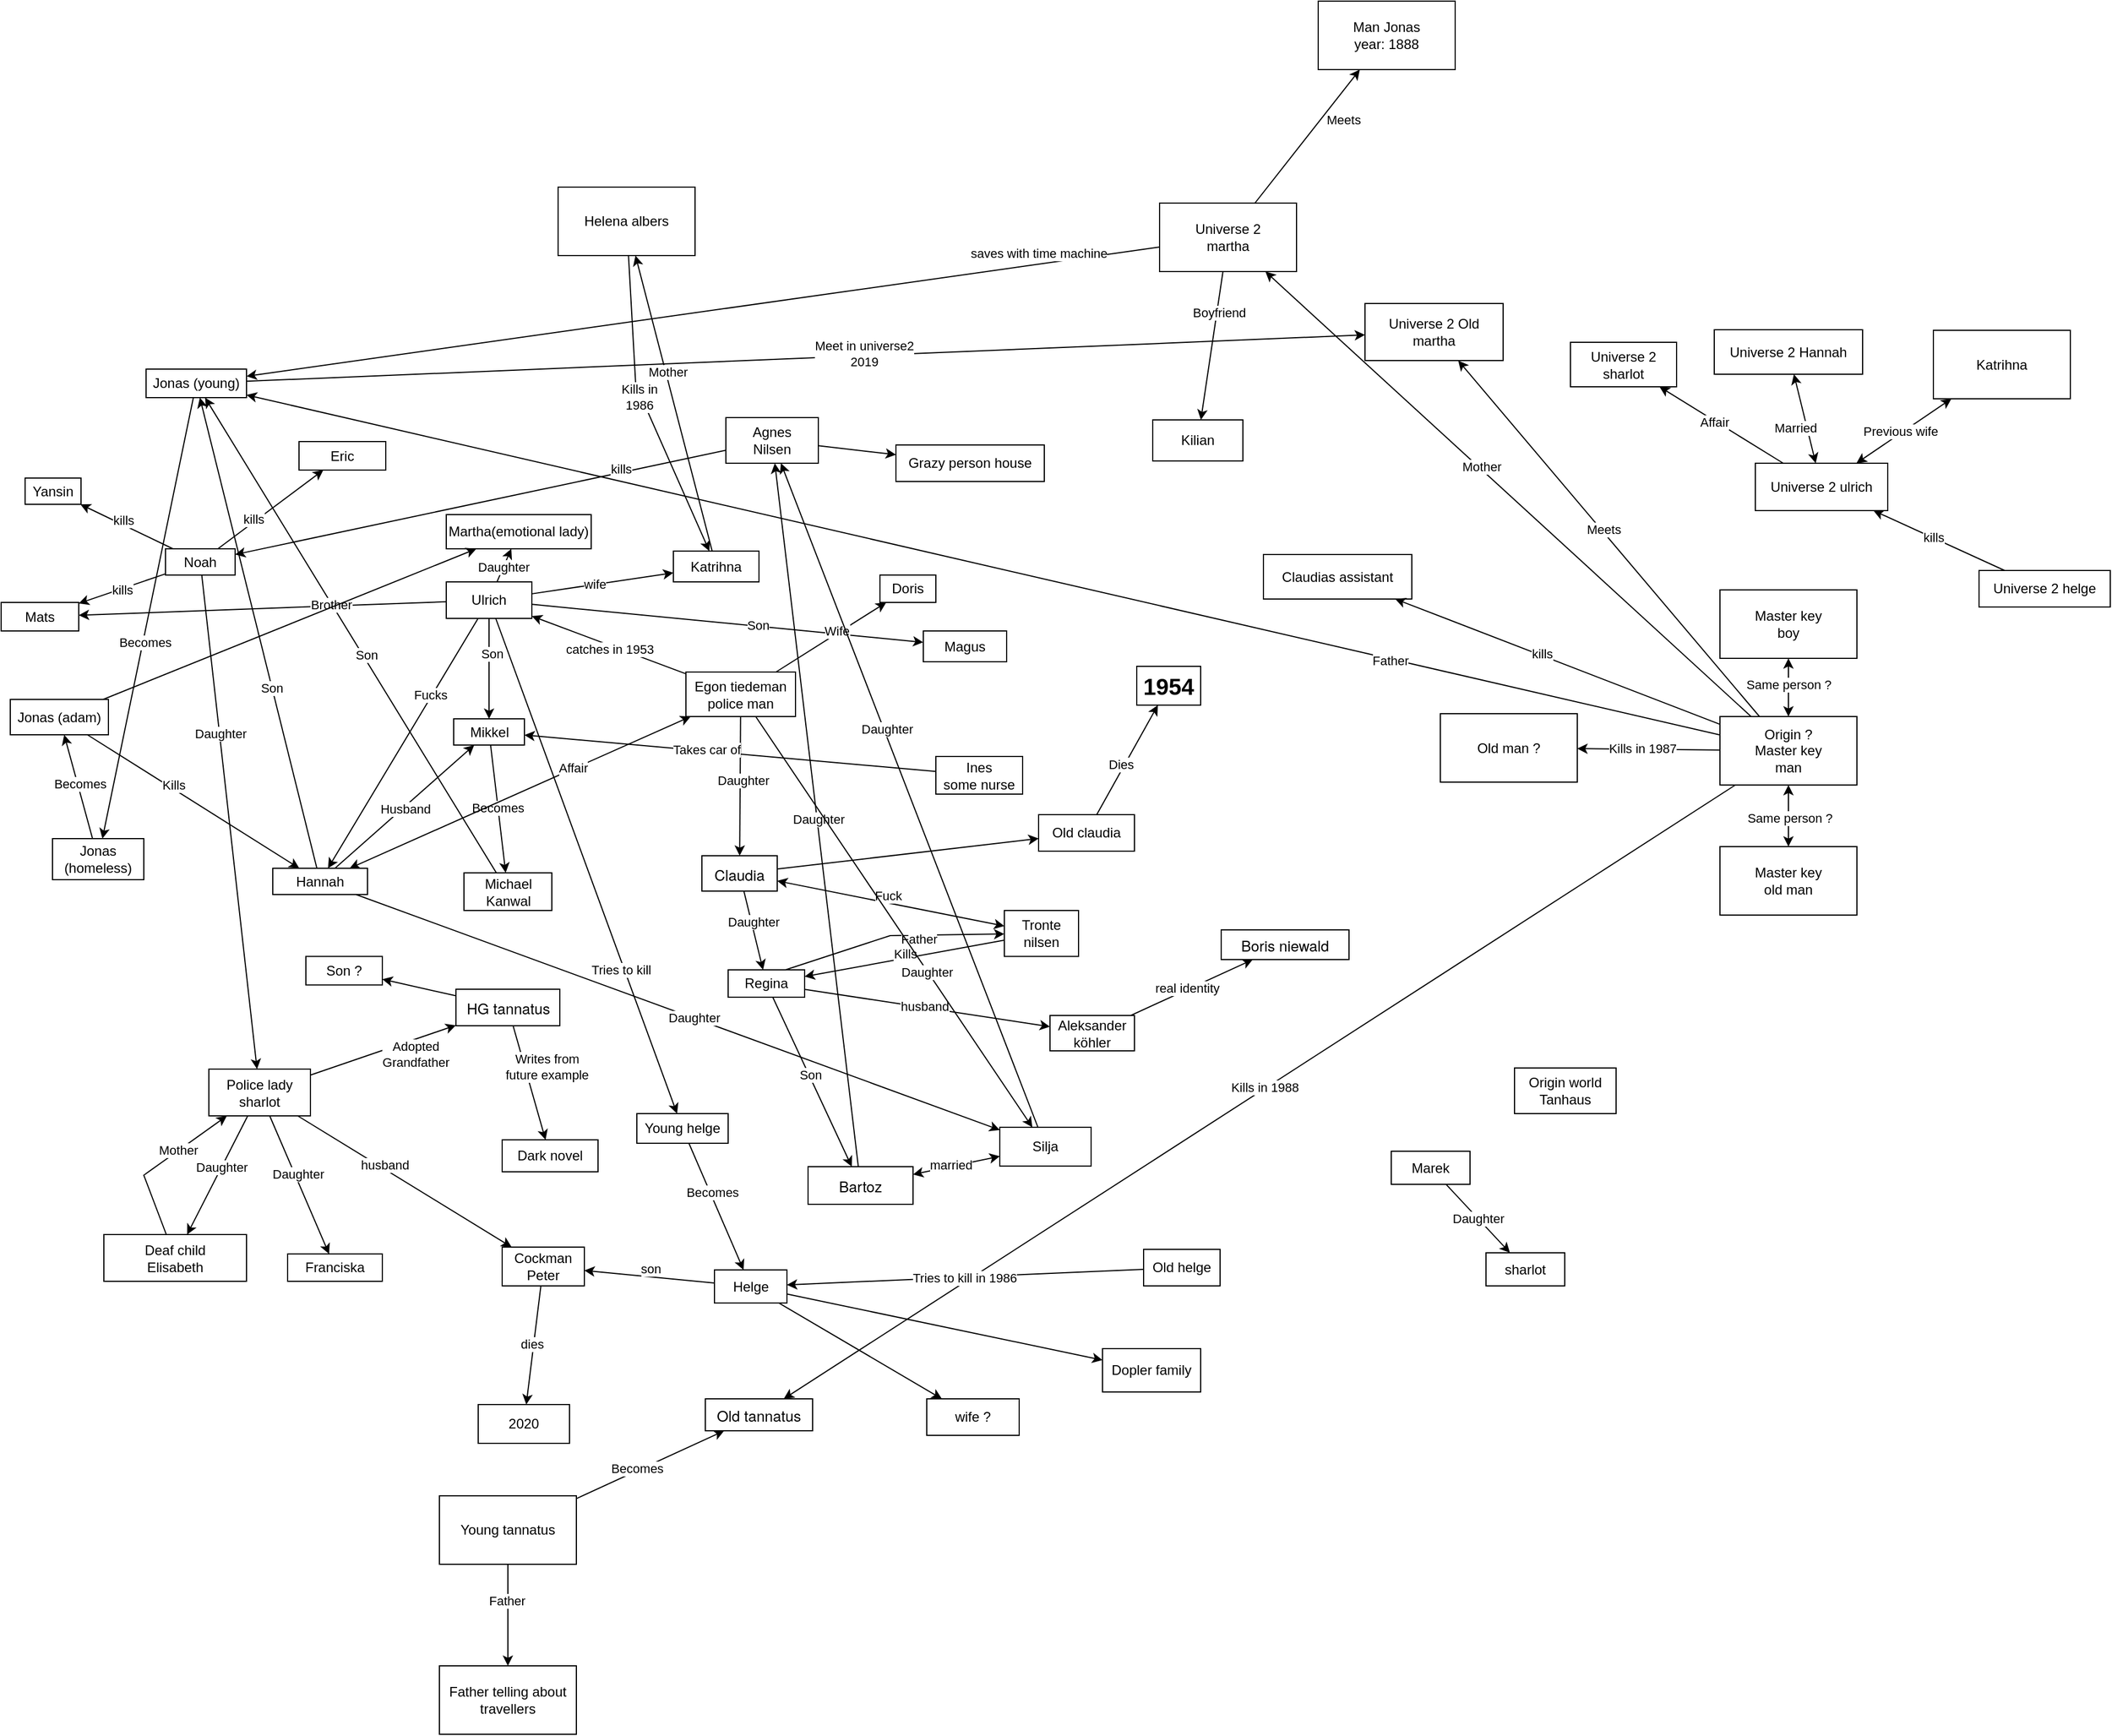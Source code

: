 <mxfile version="24.1.0" type="device">
  <diagram name="Page-1" id="rKfRV2OKrSzcVCUFkH_n">
    <mxGraphModel dx="752" dy="1616" grid="0" gridSize="10" guides="1" tooltips="1" connect="1" arrows="1" fold="1" page="1" pageScale="1" pageWidth="850" pageHeight="1100" math="0" shadow="0">
      <root>
        <mxCell id="0" />
        <mxCell id="1" parent="0" />
        <mxCell id="eKCD0eh1Yr5J9AccJsgl-1" value="Jonas (young)" style="rounded=0;whiteSpace=wrap;html=1;" vertex="1" parent="1">
          <mxGeometry x="285" y="102.5" width="88" height="25" as="geometry" />
        </mxCell>
        <mxCell id="eKCD0eh1Yr5J9AccJsgl-2" value="Jonas (homeless)" style="rounded=0;whiteSpace=wrap;html=1;" vertex="1" parent="1">
          <mxGeometry x="203" y="514" width="80" height="36" as="geometry" />
        </mxCell>
        <mxCell id="eKCD0eh1Yr5J9AccJsgl-5" value="Jonas (adam)" style="rounded=0;whiteSpace=wrap;html=1;" vertex="1" parent="1">
          <mxGeometry x="166" y="392" width="86" height="31" as="geometry" />
        </mxCell>
        <mxCell id="eKCD0eh1Yr5J9AccJsgl-6" value="Aleksander&lt;br&gt;köhler" style="rounded=0;whiteSpace=wrap;html=1;" vertex="1" parent="1">
          <mxGeometry x="1077" y="669" width="74" height="31" as="geometry" />
        </mxCell>
        <mxCell id="eKCD0eh1Yr5J9AccJsgl-7" value="Ulrich" style="rounded=0;whiteSpace=wrap;html=1;" vertex="1" parent="1">
          <mxGeometry x="548" y="289" width="75" height="32" as="geometry" />
        </mxCell>
        <mxCell id="eKCD0eh1Yr5J9AccJsgl-8" value="" style="endArrow=classic;html=1;rounded=0;" edge="1" parent="1" source="eKCD0eh1Yr5J9AccJsgl-7" target="eKCD0eh1Yr5J9AccJsgl-9">
          <mxGeometry width="50" height="50" relative="1" as="geometry">
            <mxPoint x="418" y="473" as="sourcePoint" />
            <mxPoint x="357" y="453" as="targetPoint" />
          </mxGeometry>
        </mxCell>
        <mxCell id="eKCD0eh1Yr5J9AccJsgl-12" value="Son" style="edgeLabel;html=1;align=center;verticalAlign=middle;resizable=0;points=[];" vertex="1" connectable="0" parent="eKCD0eh1Yr5J9AccJsgl-8">
          <mxGeometry x="-0.306" y="2" relative="1" as="geometry">
            <mxPoint as="offset" />
          </mxGeometry>
        </mxCell>
        <mxCell id="eKCD0eh1Yr5J9AccJsgl-9" value="Mikkel" style="rounded=0;whiteSpace=wrap;html=1;" vertex="1" parent="1">
          <mxGeometry x="554.5" y="409" width="62" height="23" as="geometry" />
        </mxCell>
        <mxCell id="eKCD0eh1Yr5J9AccJsgl-10" value="Michael&lt;br&gt;Kanwal" style="rounded=0;whiteSpace=wrap;html=1;" vertex="1" parent="1">
          <mxGeometry x="563.5" y="544" width="77" height="33" as="geometry" />
        </mxCell>
        <mxCell id="eKCD0eh1Yr5J9AccJsgl-13" value="" style="endArrow=classic;html=1;rounded=0;" edge="1" parent="1" source="eKCD0eh1Yr5J9AccJsgl-9" target="eKCD0eh1Yr5J9AccJsgl-10">
          <mxGeometry width="50" height="50" relative="1" as="geometry">
            <mxPoint x="307" y="503" as="sourcePoint" />
            <mxPoint x="357" y="453" as="targetPoint" />
          </mxGeometry>
        </mxCell>
        <mxCell id="eKCD0eh1Yr5J9AccJsgl-32" value="Becomes" style="edgeLabel;html=1;align=center;verticalAlign=middle;resizable=0;points=[];" vertex="1" connectable="0" parent="eKCD0eh1Yr5J9AccJsgl-13">
          <mxGeometry x="-0.019" y="-1" relative="1" as="geometry">
            <mxPoint as="offset" />
          </mxGeometry>
        </mxCell>
        <mxCell id="eKCD0eh1Yr5J9AccJsgl-14" value="Noah" style="rounded=0;whiteSpace=wrap;html=1;" vertex="1" parent="1">
          <mxGeometry x="302" y="260" width="61" height="23" as="geometry" />
        </mxCell>
        <mxCell id="eKCD0eh1Yr5J9AccJsgl-15" value="Mats" style="rounded=0;whiteSpace=wrap;html=1;" vertex="1" parent="1">
          <mxGeometry x="158" y="307" width="68" height="25" as="geometry" />
        </mxCell>
        <mxCell id="eKCD0eh1Yr5J9AccJsgl-16" value="Yansin" style="rounded=0;whiteSpace=wrap;html=1;" vertex="1" parent="1">
          <mxGeometry x="179" y="198" width="49" height="23" as="geometry" />
        </mxCell>
        <mxCell id="eKCD0eh1Yr5J9AccJsgl-17" value="Eric" style="rounded=0;whiteSpace=wrap;html=1;" vertex="1" parent="1">
          <mxGeometry x="419" y="166" width="76" height="25" as="geometry" />
        </mxCell>
        <mxCell id="eKCD0eh1Yr5J9AccJsgl-18" value="" style="endArrow=classic;html=1;rounded=0;" edge="1" parent="1" source="eKCD0eh1Yr5J9AccJsgl-14" target="eKCD0eh1Yr5J9AccJsgl-17">
          <mxGeometry width="50" height="50" relative="1" as="geometry">
            <mxPoint x="332" y="369" as="sourcePoint" />
            <mxPoint x="382" y="319" as="targetPoint" />
          </mxGeometry>
        </mxCell>
        <mxCell id="eKCD0eh1Yr5J9AccJsgl-21" value="kills" style="edgeLabel;html=1;align=center;verticalAlign=middle;resizable=0;points=[];" vertex="1" connectable="0" parent="eKCD0eh1Yr5J9AccJsgl-18">
          <mxGeometry x="-0.296" y="2" relative="1" as="geometry">
            <mxPoint as="offset" />
          </mxGeometry>
        </mxCell>
        <mxCell id="eKCD0eh1Yr5J9AccJsgl-19" value="" style="endArrow=classic;html=1;rounded=0;" edge="1" parent="1" source="eKCD0eh1Yr5J9AccJsgl-14" target="eKCD0eh1Yr5J9AccJsgl-16">
          <mxGeometry width="50" height="50" relative="1" as="geometry">
            <mxPoint x="401" y="234" as="sourcePoint" />
            <mxPoint x="550" y="222" as="targetPoint" />
          </mxGeometry>
        </mxCell>
        <mxCell id="eKCD0eh1Yr5J9AccJsgl-22" value="kills" style="edgeLabel;html=1;align=center;verticalAlign=middle;resizable=0;points=[];" vertex="1" connectable="0" parent="eKCD0eh1Yr5J9AccJsgl-19">
          <mxGeometry x="0.211" y="1" relative="1" as="geometry">
            <mxPoint x="6" y="-3" as="offset" />
          </mxGeometry>
        </mxCell>
        <mxCell id="eKCD0eh1Yr5J9AccJsgl-20" value="" style="endArrow=classic;html=1;rounded=0;" edge="1" parent="1" source="eKCD0eh1Yr5J9AccJsgl-14" target="eKCD0eh1Yr5J9AccJsgl-15">
          <mxGeometry width="50" height="50" relative="1" as="geometry">
            <mxPoint x="332" y="369" as="sourcePoint" />
            <mxPoint x="382" y="319" as="targetPoint" />
          </mxGeometry>
        </mxCell>
        <mxCell id="eKCD0eh1Yr5J9AccJsgl-23" value="kills" style="edgeLabel;html=1;align=center;verticalAlign=middle;resizable=0;points=[];" vertex="1" connectable="0" parent="eKCD0eh1Yr5J9AccJsgl-20">
          <mxGeometry x="0.018" y="1" relative="1" as="geometry">
            <mxPoint as="offset" />
          </mxGeometry>
        </mxCell>
        <mxCell id="eKCD0eh1Yr5J9AccJsgl-24" value="Police lady&lt;br&gt;sharlot" style="rounded=0;whiteSpace=wrap;html=1;" vertex="1" parent="1">
          <mxGeometry x="340" y="716" width="89" height="41" as="geometry" />
        </mxCell>
        <mxCell id="eKCD0eh1Yr5J9AccJsgl-25" value="&lt;p style=&quot;margin: 0px; font-variant-numeric: normal; font-variant-east-asian: normal; font-variant-alternates: normal; font-kerning: auto; font-optical-sizing: auto; font-feature-settings: normal; font-variation-settings: normal; font-variant-position: normal; font-stretch: normal; font-size: 13px; line-height: normal; font-family: &amp;quot;Helvetica Neue&amp;quot;; text-align: start;&quot; class=&quot;p1&quot;&gt;HG t&lt;span style=&quot;background-color: initial;&quot;&gt;annatus&lt;/span&gt;&lt;/p&gt;" style="rounded=0;whiteSpace=wrap;html=1;" vertex="1" parent="1">
          <mxGeometry x="556.5" y="646" width="91" height="32" as="geometry" />
        </mxCell>
        <mxCell id="eKCD0eh1Yr5J9AccJsgl-26" value="" style="endArrow=none;html=1;rounded=0;startArrow=classic;startFill=1;endFill=0;" edge="1" parent="1" source="eKCD0eh1Yr5J9AccJsgl-25" target="eKCD0eh1Yr5J9AccJsgl-24">
          <mxGeometry width="50" height="50" relative="1" as="geometry">
            <mxPoint x="400" y="744" as="sourcePoint" />
            <mxPoint x="450" y="694" as="targetPoint" />
          </mxGeometry>
        </mxCell>
        <mxCell id="eKCD0eh1Yr5J9AccJsgl-27" value="Adopted &lt;br&gt;Grandfather" style="edgeLabel;html=1;align=center;verticalAlign=middle;resizable=0;points=[];" vertex="1" connectable="0" parent="eKCD0eh1Yr5J9AccJsgl-26">
          <mxGeometry x="-0.439" y="-3" relative="1" as="geometry">
            <mxPoint x="1" y="16" as="offset" />
          </mxGeometry>
        </mxCell>
        <mxCell id="eKCD0eh1Yr5J9AccJsgl-28" value="Dark novel" style="rounded=0;whiteSpace=wrap;html=1;" vertex="1" parent="1">
          <mxGeometry x="597" y="778" width="84" height="28" as="geometry" />
        </mxCell>
        <mxCell id="eKCD0eh1Yr5J9AccJsgl-29" value="" style="endArrow=classic;html=1;rounded=0;" edge="1" parent="1" source="eKCD0eh1Yr5J9AccJsgl-25" target="eKCD0eh1Yr5J9AccJsgl-28">
          <mxGeometry width="50" height="50" relative="1" as="geometry">
            <mxPoint x="400" y="744" as="sourcePoint" />
            <mxPoint x="450" y="694" as="targetPoint" />
          </mxGeometry>
        </mxCell>
        <mxCell id="eKCD0eh1Yr5J9AccJsgl-30" value="Writes from &lt;br&gt;future example" style="edgeLabel;html=1;align=center;verticalAlign=middle;resizable=0;points=[];" vertex="1" connectable="0" parent="eKCD0eh1Yr5J9AccJsgl-29">
          <mxGeometry x="-0.283" y="1" relative="1" as="geometry">
            <mxPoint x="18" as="offset" />
          </mxGeometry>
        </mxCell>
        <mxCell id="eKCD0eh1Yr5J9AccJsgl-33" value="" style="endArrow=classic;html=1;rounded=0;" edge="1" parent="1" source="eKCD0eh1Yr5J9AccJsgl-10" target="eKCD0eh1Yr5J9AccJsgl-1">
          <mxGeometry width="50" height="50" relative="1" as="geometry">
            <mxPoint x="430" y="520" as="sourcePoint" />
            <mxPoint x="480" y="470" as="targetPoint" />
          </mxGeometry>
        </mxCell>
        <mxCell id="eKCD0eh1Yr5J9AccJsgl-34" value="Son" style="edgeLabel;html=1;align=center;verticalAlign=middle;resizable=0;points=[];" vertex="1" connectable="0" parent="eKCD0eh1Yr5J9AccJsgl-33">
          <mxGeometry x="-0.09" y="-2" relative="1" as="geometry">
            <mxPoint as="offset" />
          </mxGeometry>
        </mxCell>
        <mxCell id="eKCD0eh1Yr5J9AccJsgl-35" value="" style="endArrow=classic;html=1;rounded=0;" edge="1" parent="1" source="eKCD0eh1Yr5J9AccJsgl-1" target="eKCD0eh1Yr5J9AccJsgl-2">
          <mxGeometry width="50" height="50" relative="1" as="geometry">
            <mxPoint x="430" y="520" as="sourcePoint" />
            <mxPoint x="480" y="470" as="targetPoint" />
          </mxGeometry>
        </mxCell>
        <mxCell id="eKCD0eh1Yr5J9AccJsgl-38" value="Becomes" style="edgeLabel;html=1;align=center;verticalAlign=middle;resizable=0;points=[];" vertex="1" connectable="0" parent="eKCD0eh1Yr5J9AccJsgl-35">
          <mxGeometry x="-0.119" y="1" relative="1" as="geometry">
            <mxPoint x="-9" y="44" as="offset" />
          </mxGeometry>
        </mxCell>
        <mxCell id="eKCD0eh1Yr5J9AccJsgl-36" value="" style="endArrow=classic;html=1;rounded=0;" edge="1" parent="1" source="eKCD0eh1Yr5J9AccJsgl-2" target="eKCD0eh1Yr5J9AccJsgl-5">
          <mxGeometry width="50" height="50" relative="1" as="geometry">
            <mxPoint x="430" y="520" as="sourcePoint" />
            <mxPoint x="480" y="470" as="targetPoint" />
          </mxGeometry>
        </mxCell>
        <mxCell id="eKCD0eh1Yr5J9AccJsgl-39" value="Becomes" style="edgeLabel;html=1;align=center;verticalAlign=middle;resizable=0;points=[];" vertex="1" connectable="0" parent="eKCD0eh1Yr5J9AccJsgl-36">
          <mxGeometry x="0.046" y="-2" relative="1" as="geometry">
            <mxPoint as="offset" />
          </mxGeometry>
        </mxCell>
        <mxCell id="eKCD0eh1Yr5J9AccJsgl-40" value="" style="endArrow=classic;html=1;rounded=0;" edge="1" parent="1" source="eKCD0eh1Yr5J9AccJsgl-7" target="eKCD0eh1Yr5J9AccJsgl-15">
          <mxGeometry width="50" height="50" relative="1" as="geometry">
            <mxPoint x="416" y="447" as="sourcePoint" />
            <mxPoint x="466" y="397" as="targetPoint" />
          </mxGeometry>
        </mxCell>
        <mxCell id="eKCD0eh1Yr5J9AccJsgl-41" value="Brother" style="edgeLabel;html=1;align=center;verticalAlign=middle;resizable=0;points=[];" vertex="1" connectable="0" parent="eKCD0eh1Yr5J9AccJsgl-40">
          <mxGeometry x="-0.208" y="-2" relative="1" as="geometry">
            <mxPoint x="26" as="offset" />
          </mxGeometry>
        </mxCell>
        <mxCell id="eKCD0eh1Yr5J9AccJsgl-42" value="Katrihna" style="rounded=0;whiteSpace=wrap;html=1;" vertex="1" parent="1">
          <mxGeometry x="747" y="262" width="75" height="27" as="geometry" />
        </mxCell>
        <mxCell id="eKCD0eh1Yr5J9AccJsgl-43" value="" style="endArrow=classic;html=1;rounded=0;" edge="1" parent="1" source="eKCD0eh1Yr5J9AccJsgl-7" target="eKCD0eh1Yr5J9AccJsgl-42">
          <mxGeometry width="50" height="50" relative="1" as="geometry">
            <mxPoint x="416" y="447" as="sourcePoint" />
            <mxPoint x="466" y="397" as="targetPoint" />
          </mxGeometry>
        </mxCell>
        <mxCell id="eKCD0eh1Yr5J9AccJsgl-44" value="wife" style="edgeLabel;html=1;align=center;verticalAlign=middle;resizable=0;points=[];" vertex="1" connectable="0" parent="eKCD0eh1Yr5J9AccJsgl-43">
          <mxGeometry x="-0.253" y="-1" relative="1" as="geometry">
            <mxPoint x="8" y="-3" as="offset" />
          </mxGeometry>
        </mxCell>
        <mxCell id="eKCD0eh1Yr5J9AccJsgl-45" value="Egon tiedeman&lt;br&gt;police man" style="rounded=0;whiteSpace=wrap;html=1;" vertex="1" parent="1">
          <mxGeometry x="758" y="368" width="96" height="39" as="geometry" />
        </mxCell>
        <mxCell id="eKCD0eh1Yr5J9AccJsgl-46" value="" style="endArrow=classic;html=1;rounded=0;" edge="1" parent="1" source="eKCD0eh1Yr5J9AccJsgl-45" target="eKCD0eh1Yr5J9AccJsgl-7">
          <mxGeometry width="50" height="50" relative="1" as="geometry">
            <mxPoint x="769" y="417" as="sourcePoint" />
            <mxPoint x="819" y="367" as="targetPoint" />
          </mxGeometry>
        </mxCell>
        <mxCell id="eKCD0eh1Yr5J9AccJsgl-47" value="catches in 1953" style="edgeLabel;html=1;align=center;verticalAlign=middle;resizable=0;points=[];" vertex="1" connectable="0" parent="eKCD0eh1Yr5J9AccJsgl-46">
          <mxGeometry x="-0.013" y="3" relative="1" as="geometry">
            <mxPoint as="offset" />
          </mxGeometry>
        </mxCell>
        <mxCell id="eKCD0eh1Yr5J9AccJsgl-48" value="&lt;p style=&quot;margin: 0px; font-variant-numeric: normal; font-variant-east-asian: normal; font-variant-alternates: normal; font-kerning: auto; font-optical-sizing: auto; font-feature-settings: normal; font-variation-settings: normal; font-variant-position: normal; font-stretch: normal; font-size: 13px; line-height: normal; font-family: &amp;quot;Helvetica Neue&amp;quot;; text-align: start;&quot; class=&quot;p1&quot;&gt;Claudia&lt;/p&gt;" style="rounded=0;whiteSpace=wrap;html=1;" vertex="1" parent="1">
          <mxGeometry x="772" y="529" width="66" height="31" as="geometry" />
        </mxCell>
        <mxCell id="eKCD0eh1Yr5J9AccJsgl-52" value="" style="endArrow=classic;html=1;rounded=0;" edge="1" parent="1" source="eKCD0eh1Yr5J9AccJsgl-45" target="eKCD0eh1Yr5J9AccJsgl-48">
          <mxGeometry width="50" height="50" relative="1" as="geometry">
            <mxPoint x="681" y="550" as="sourcePoint" />
            <mxPoint x="731" y="500" as="targetPoint" />
          </mxGeometry>
        </mxCell>
        <mxCell id="eKCD0eh1Yr5J9AccJsgl-53" value="Daughter" style="edgeLabel;html=1;align=center;verticalAlign=middle;resizable=0;points=[];" vertex="1" connectable="0" parent="eKCD0eh1Yr5J9AccJsgl-52">
          <mxGeometry x="-0.08" y="2" relative="1" as="geometry">
            <mxPoint as="offset" />
          </mxGeometry>
        </mxCell>
        <mxCell id="eKCD0eh1Yr5J9AccJsgl-54" value="Regina" style="rounded=0;whiteSpace=wrap;html=1;" vertex="1" parent="1">
          <mxGeometry x="795" y="629" width="67" height="24" as="geometry" />
        </mxCell>
        <mxCell id="eKCD0eh1Yr5J9AccJsgl-55" value="" style="endArrow=classic;html=1;rounded=0;" edge="1" parent="1" source="eKCD0eh1Yr5J9AccJsgl-48" target="eKCD0eh1Yr5J9AccJsgl-54">
          <mxGeometry width="50" height="50" relative="1" as="geometry">
            <mxPoint x="846" y="573" as="sourcePoint" />
            <mxPoint x="896" y="523" as="targetPoint" />
          </mxGeometry>
        </mxCell>
        <mxCell id="eKCD0eh1Yr5J9AccJsgl-56" value="Daughter" style="edgeLabel;html=1;align=center;verticalAlign=middle;resizable=0;points=[];" vertex="1" connectable="0" parent="eKCD0eh1Yr5J9AccJsgl-55">
          <mxGeometry x="-0.225" y="1" relative="1" as="geometry">
            <mxPoint as="offset" />
          </mxGeometry>
        </mxCell>
        <mxCell id="eKCD0eh1Yr5J9AccJsgl-57" value="&lt;p style=&quot;margin: 0px; font-variant-numeric: normal; font-variant-east-asian: normal; font-variant-alternates: normal; font-kerning: auto; font-optical-sizing: auto; font-feature-settings: normal; font-variation-settings: normal; font-variant-position: normal; font-stretch: normal; font-size: 13px; line-height: normal; font-family: &amp;quot;Helvetica Neue&amp;quot;; text-align: start;&quot; class=&quot;p1&quot;&gt;Bartoz&lt;/p&gt;" style="rounded=0;whiteSpace=wrap;html=1;" vertex="1" parent="1">
          <mxGeometry x="865" y="801.5" width="92" height="33" as="geometry" />
        </mxCell>
        <mxCell id="eKCD0eh1Yr5J9AccJsgl-58" value="" style="endArrow=classic;html=1;rounded=0;" edge="1" parent="1" source="eKCD0eh1Yr5J9AccJsgl-54" target="eKCD0eh1Yr5J9AccJsgl-57">
          <mxGeometry width="50" height="50" relative="1" as="geometry">
            <mxPoint x="836" y="816" as="sourcePoint" />
            <mxPoint x="886" y="766" as="targetPoint" />
          </mxGeometry>
        </mxCell>
        <mxCell id="eKCD0eh1Yr5J9AccJsgl-59" value="Son" style="edgeLabel;html=1;align=center;verticalAlign=middle;resizable=0;points=[];" vertex="1" connectable="0" parent="eKCD0eh1Yr5J9AccJsgl-58">
          <mxGeometry x="-0.083" y="1" relative="1" as="geometry">
            <mxPoint as="offset" />
          </mxGeometry>
        </mxCell>
        <mxCell id="eKCD0eh1Yr5J9AccJsgl-60" value="" style="endArrow=classic;html=1;rounded=0;" edge="1" parent="1" source="eKCD0eh1Yr5J9AccJsgl-14" target="eKCD0eh1Yr5J9AccJsgl-24">
          <mxGeometry width="50" height="50" relative="1" as="geometry">
            <mxPoint x="435" y="567" as="sourcePoint" />
            <mxPoint x="485" y="517" as="targetPoint" />
          </mxGeometry>
        </mxCell>
        <mxCell id="eKCD0eh1Yr5J9AccJsgl-61" value="Daughter" style="edgeLabel;html=1;align=center;verticalAlign=middle;resizable=0;points=[];" vertex="1" connectable="0" parent="eKCD0eh1Yr5J9AccJsgl-60">
          <mxGeometry x="-0.359" relative="1" as="geometry">
            <mxPoint as="offset" />
          </mxGeometry>
        </mxCell>
        <mxCell id="eKCD0eh1Yr5J9AccJsgl-62" value="Deaf child&lt;br&gt;Elisabeth" style="rounded=0;whiteSpace=wrap;html=1;" vertex="1" parent="1">
          <mxGeometry x="248" y="861" width="125" height="41" as="geometry" />
        </mxCell>
        <mxCell id="eKCD0eh1Yr5J9AccJsgl-63" value="" style="endArrow=classic;html=1;rounded=0;" edge="1" parent="1" source="eKCD0eh1Yr5J9AccJsgl-24" target="eKCD0eh1Yr5J9AccJsgl-62">
          <mxGeometry width="50" height="50" relative="1" as="geometry">
            <mxPoint x="508" y="756" as="sourcePoint" />
            <mxPoint x="558" y="706" as="targetPoint" />
          </mxGeometry>
        </mxCell>
        <mxCell id="eKCD0eh1Yr5J9AccJsgl-78" value="Daughter" style="edgeLabel;html=1;align=center;verticalAlign=middle;resizable=0;points=[];" vertex="1" connectable="0" parent="eKCD0eh1Yr5J9AccJsgl-63">
          <mxGeometry x="-0.139" relative="1" as="geometry">
            <mxPoint as="offset" />
          </mxGeometry>
        </mxCell>
        <mxCell id="eKCD0eh1Yr5J9AccJsgl-64" value="Ines&lt;br&gt;some nurse" style="rounded=0;whiteSpace=wrap;html=1;" vertex="1" parent="1">
          <mxGeometry x="977" y="442" width="76" height="33" as="geometry" />
        </mxCell>
        <mxCell id="eKCD0eh1Yr5J9AccJsgl-65" value="" style="endArrow=classic;html=1;rounded=0;" edge="1" parent="1" source="eKCD0eh1Yr5J9AccJsgl-64" target="eKCD0eh1Yr5J9AccJsgl-9">
          <mxGeometry width="50" height="50" relative="1" as="geometry">
            <mxPoint x="634" y="591" as="sourcePoint" />
            <mxPoint x="684" y="541" as="targetPoint" />
          </mxGeometry>
        </mxCell>
        <mxCell id="eKCD0eh1Yr5J9AccJsgl-66" value="Takes car of" style="edgeLabel;html=1;align=center;verticalAlign=middle;resizable=0;points=[];" vertex="1" connectable="0" parent="eKCD0eh1Yr5J9AccJsgl-65">
          <mxGeometry x="0.116" y="-2" relative="1" as="geometry">
            <mxPoint as="offset" />
          </mxGeometry>
        </mxCell>
        <mxCell id="eKCD0eh1Yr5J9AccJsgl-67" value="Magus" style="rounded=0;whiteSpace=wrap;html=1;" vertex="1" parent="1">
          <mxGeometry x="966" y="332" width="73" height="27" as="geometry" />
        </mxCell>
        <mxCell id="eKCD0eh1Yr5J9AccJsgl-68" value="Martha(emotional lady)" style="rounded=0;whiteSpace=wrap;html=1;" vertex="1" parent="1">
          <mxGeometry x="548" y="230" width="127" height="30" as="geometry" />
        </mxCell>
        <mxCell id="eKCD0eh1Yr5J9AccJsgl-69" value="" style="endArrow=classic;html=1;rounded=0;" edge="1" parent="1" source="eKCD0eh1Yr5J9AccJsgl-7" target="eKCD0eh1Yr5J9AccJsgl-68">
          <mxGeometry width="50" height="50" relative="1" as="geometry">
            <mxPoint x="892" y="399" as="sourcePoint" />
            <mxPoint x="942" y="349" as="targetPoint" />
            <Array as="points" />
          </mxGeometry>
        </mxCell>
        <mxCell id="eKCD0eh1Yr5J9AccJsgl-71" value="Daughter" style="edgeLabel;html=1;align=center;verticalAlign=middle;resizable=0;points=[];" vertex="1" connectable="0" parent="eKCD0eh1Yr5J9AccJsgl-69">
          <mxGeometry x="0.117" y="-1" relative="1" as="geometry">
            <mxPoint x="-3" y="2" as="offset" />
          </mxGeometry>
        </mxCell>
        <mxCell id="eKCD0eh1Yr5J9AccJsgl-70" value="" style="endArrow=classic;html=1;rounded=0;" edge="1" parent="1" source="eKCD0eh1Yr5J9AccJsgl-7" target="eKCD0eh1Yr5J9AccJsgl-67">
          <mxGeometry width="50" height="50" relative="1" as="geometry">
            <mxPoint x="892" y="399" as="sourcePoint" />
            <mxPoint x="942" y="349" as="targetPoint" />
          </mxGeometry>
        </mxCell>
        <mxCell id="eKCD0eh1Yr5J9AccJsgl-72" value="Son" style="edgeLabel;html=1;align=center;verticalAlign=middle;resizable=0;points=[];" vertex="1" connectable="0" parent="eKCD0eh1Yr5J9AccJsgl-70">
          <mxGeometry x="0.154" y="1" relative="1" as="geometry">
            <mxPoint as="offset" />
          </mxGeometry>
        </mxCell>
        <mxCell id="eKCD0eh1Yr5J9AccJsgl-75" value="Franciska" style="rounded=0;whiteSpace=wrap;html=1;" vertex="1" parent="1">
          <mxGeometry x="409" y="878" width="83" height="24" as="geometry" />
        </mxCell>
        <mxCell id="eKCD0eh1Yr5J9AccJsgl-76" value="" style="endArrow=classic;html=1;rounded=0;" edge="1" parent="1" source="eKCD0eh1Yr5J9AccJsgl-24" target="eKCD0eh1Yr5J9AccJsgl-75">
          <mxGeometry width="50" height="50" relative="1" as="geometry">
            <mxPoint x="617" y="633" as="sourcePoint" />
            <mxPoint x="667" y="583" as="targetPoint" />
          </mxGeometry>
        </mxCell>
        <mxCell id="eKCD0eh1Yr5J9AccJsgl-79" value="Daughter" style="edgeLabel;html=1;align=center;verticalAlign=middle;resizable=0;points=[];" vertex="1" connectable="0" parent="eKCD0eh1Yr5J9AccJsgl-76">
          <mxGeometry x="-0.207" y="3" relative="1" as="geometry">
            <mxPoint x="1" y="4" as="offset" />
          </mxGeometry>
        </mxCell>
        <mxCell id="eKCD0eh1Yr5J9AccJsgl-77" value="Cockman&lt;br&gt;Peter" style="rounded=0;whiteSpace=wrap;html=1;" vertex="1" parent="1">
          <mxGeometry x="597" y="872" width="72" height="34" as="geometry" />
        </mxCell>
        <mxCell id="eKCD0eh1Yr5J9AccJsgl-80" value="" style="endArrow=classic;html=1;rounded=0;" edge="1" parent="1" source="eKCD0eh1Yr5J9AccJsgl-24" target="eKCD0eh1Yr5J9AccJsgl-77">
          <mxGeometry width="50" height="50" relative="1" as="geometry">
            <mxPoint x="683" y="820" as="sourcePoint" />
            <mxPoint x="733" y="770" as="targetPoint" />
          </mxGeometry>
        </mxCell>
        <mxCell id="eKCD0eh1Yr5J9AccJsgl-81" value="husband" style="edgeLabel;html=1;align=center;verticalAlign=middle;resizable=0;points=[];" vertex="1" connectable="0" parent="eKCD0eh1Yr5J9AccJsgl-80">
          <mxGeometry x="-0.209" y="3" relative="1" as="geometry">
            <mxPoint as="offset" />
          </mxGeometry>
        </mxCell>
        <mxCell id="eKCD0eh1Yr5J9AccJsgl-82" value="Hannah" style="rounded=0;whiteSpace=wrap;html=1;" vertex="1" parent="1">
          <mxGeometry x="396" y="540" width="83" height="23" as="geometry" />
        </mxCell>
        <mxCell id="eKCD0eh1Yr5J9AccJsgl-83" value="" style="endArrow=classic;html=1;rounded=0;" edge="1" parent="1" source="eKCD0eh1Yr5J9AccJsgl-82" target="eKCD0eh1Yr5J9AccJsgl-9">
          <mxGeometry width="50" height="50" relative="1" as="geometry">
            <mxPoint x="774" y="460" as="sourcePoint" />
            <mxPoint x="824" y="410" as="targetPoint" />
          </mxGeometry>
        </mxCell>
        <mxCell id="eKCD0eh1Yr5J9AccJsgl-84" value="Husband" style="edgeLabel;html=1;align=center;verticalAlign=middle;resizable=0;points=[];" vertex="1" connectable="0" parent="eKCD0eh1Yr5J9AccJsgl-83">
          <mxGeometry x="-0.011" y="-2" relative="1" as="geometry">
            <mxPoint as="offset" />
          </mxGeometry>
        </mxCell>
        <mxCell id="eKCD0eh1Yr5J9AccJsgl-85" value="" style="endArrow=classic;html=1;rounded=0;" edge="1" parent="1" source="eKCD0eh1Yr5J9AccJsgl-7" target="eKCD0eh1Yr5J9AccJsgl-82">
          <mxGeometry width="50" height="50" relative="1" as="geometry">
            <mxPoint x="774" y="460" as="sourcePoint" />
            <mxPoint x="824" y="410" as="targetPoint" />
          </mxGeometry>
        </mxCell>
        <mxCell id="eKCD0eh1Yr5J9AccJsgl-86" value="Fucks" style="edgeLabel;html=1;align=center;verticalAlign=middle;resizable=0;points=[];" vertex="1" connectable="0" parent="eKCD0eh1Yr5J9AccJsgl-85">
          <mxGeometry x="-0.095" y="1" relative="1" as="geometry">
            <mxPoint x="16" y="-33" as="offset" />
          </mxGeometry>
        </mxCell>
        <mxCell id="eKCD0eh1Yr5J9AccJsgl-87" value="Helge" style="rounded=0;whiteSpace=wrap;html=1;" vertex="1" parent="1">
          <mxGeometry x="783" y="892" width="63.5" height="29" as="geometry" />
        </mxCell>
        <mxCell id="eKCD0eh1Yr5J9AccJsgl-91" value="" style="endArrow=classic;html=1;rounded=0;" edge="1" parent="1" source="eKCD0eh1Yr5J9AccJsgl-54" target="eKCD0eh1Yr5J9AccJsgl-6">
          <mxGeometry width="50" height="50" relative="1" as="geometry">
            <mxPoint x="763" y="695" as="sourcePoint" />
            <mxPoint x="813" y="645" as="targetPoint" />
          </mxGeometry>
        </mxCell>
        <mxCell id="eKCD0eh1Yr5J9AccJsgl-92" value="husband" style="edgeLabel;html=1;align=center;verticalAlign=middle;resizable=0;points=[];" vertex="1" connectable="0" parent="eKCD0eh1Yr5J9AccJsgl-91">
          <mxGeometry x="0.014" y="-2" relative="1" as="geometry">
            <mxPoint x="-4" y="-4" as="offset" />
          </mxGeometry>
        </mxCell>
        <mxCell id="eKCD0eh1Yr5J9AccJsgl-93" value="Agnes &lt;br&gt;Nilsen" style="rounded=0;whiteSpace=wrap;html=1;" vertex="1" parent="1">
          <mxGeometry x="793" y="145" width="81" height="40" as="geometry" />
        </mxCell>
        <mxCell id="eKCD0eh1Yr5J9AccJsgl-94" value="" style="endArrow=classic;html=1;rounded=0;" edge="1" parent="1" source="eKCD0eh1Yr5J9AccJsgl-62" target="eKCD0eh1Yr5J9AccJsgl-24">
          <mxGeometry width="50" height="50" relative="1" as="geometry">
            <mxPoint x="516" y="881" as="sourcePoint" />
            <mxPoint x="566" y="831" as="targetPoint" />
            <Array as="points">
              <mxPoint x="283" y="809" />
            </Array>
          </mxGeometry>
        </mxCell>
        <mxCell id="eKCD0eh1Yr5J9AccJsgl-95" value="Mother" style="edgeLabel;html=1;align=center;verticalAlign=middle;resizable=0;points=[];" vertex="1" connectable="0" parent="eKCD0eh1Yr5J9AccJsgl-94">
          <mxGeometry x="0.278" y="1" relative="1" as="geometry">
            <mxPoint as="offset" />
          </mxGeometry>
        </mxCell>
        <mxCell id="eKCD0eh1Yr5J9AccJsgl-96" value="" style="endArrow=classic;html=1;rounded=0;" edge="1" parent="1" source="eKCD0eh1Yr5J9AccJsgl-93" target="eKCD0eh1Yr5J9AccJsgl-14">
          <mxGeometry width="50" height="50" relative="1" as="geometry">
            <mxPoint x="378" y="421" as="sourcePoint" />
            <mxPoint x="428" y="371" as="targetPoint" />
          </mxGeometry>
        </mxCell>
        <mxCell id="eKCD0eh1Yr5J9AccJsgl-97" value="kills" style="edgeLabel;html=1;align=center;verticalAlign=middle;resizable=0;points=[];" vertex="1" connectable="0" parent="eKCD0eh1Yr5J9AccJsgl-96">
          <mxGeometry x="-0.375" y="3" relative="1" as="geometry">
            <mxPoint x="42" y="-15" as="offset" />
          </mxGeometry>
        </mxCell>
        <mxCell id="eKCD0eh1Yr5J9AccJsgl-98" value="" style="endArrow=classic;html=1;rounded=0;" edge="1" parent="1" source="eKCD0eh1Yr5J9AccJsgl-5" target="eKCD0eh1Yr5J9AccJsgl-68">
          <mxGeometry width="50" height="50" relative="1" as="geometry">
            <mxPoint x="417" y="410" as="sourcePoint" />
            <mxPoint x="467" y="360" as="targetPoint" />
          </mxGeometry>
        </mxCell>
        <mxCell id="eKCD0eh1Yr5J9AccJsgl-100" value="Master key&lt;br&gt;boy" style="rounded=0;whiteSpace=wrap;html=1;" vertex="1" parent="1">
          <mxGeometry x="1664" y="296" width="120" height="60" as="geometry" />
        </mxCell>
        <mxCell id="eKCD0eh1Yr5J9AccJsgl-101" value="Origin ?&lt;br&gt;Master key&lt;br&gt;man" style="rounded=0;whiteSpace=wrap;html=1;" vertex="1" parent="1">
          <mxGeometry x="1664" y="407" width="120" height="60" as="geometry" />
        </mxCell>
        <mxCell id="eKCD0eh1Yr5J9AccJsgl-102" value="Master key&lt;br&gt;old man" style="rounded=0;whiteSpace=wrap;html=1;" vertex="1" parent="1">
          <mxGeometry x="1664" y="521" width="120" height="60" as="geometry" />
        </mxCell>
        <mxCell id="eKCD0eh1Yr5J9AccJsgl-103" value="Universe 2&lt;br&gt;martha" style="rounded=0;whiteSpace=wrap;html=1;" vertex="1" parent="1">
          <mxGeometry x="1173" y="-43" width="120" height="60" as="geometry" />
        </mxCell>
        <mxCell id="eKCD0eh1Yr5J9AccJsgl-104" value="" style="endArrow=classic;html=1;rounded=0;" edge="1" parent="1" source="eKCD0eh1Yr5J9AccJsgl-103" target="eKCD0eh1Yr5J9AccJsgl-1">
          <mxGeometry width="50" height="50" relative="1" as="geometry">
            <mxPoint x="947" y="463" as="sourcePoint" />
            <mxPoint x="997" y="413" as="targetPoint" />
          </mxGeometry>
        </mxCell>
        <mxCell id="eKCD0eh1Yr5J9AccJsgl-105" value="saves with time machine" style="edgeLabel;html=1;align=center;verticalAlign=middle;resizable=0;points=[];" vertex="1" connectable="0" parent="eKCD0eh1Yr5J9AccJsgl-104">
          <mxGeometry x="-0.847" y="1" relative="1" as="geometry">
            <mxPoint x="-45" y="-4" as="offset" />
          </mxGeometry>
        </mxCell>
        <mxCell id="eKCD0eh1Yr5J9AccJsgl-106" value="Old man ?" style="rounded=0;whiteSpace=wrap;html=1;" vertex="1" parent="1">
          <mxGeometry x="1419" y="404.5" width="120" height="60" as="geometry" />
        </mxCell>
        <mxCell id="eKCD0eh1Yr5J9AccJsgl-107" value="" style="endArrow=classic;html=1;rounded=0;" edge="1" parent="1" source="eKCD0eh1Yr5J9AccJsgl-101" target="eKCD0eh1Yr5J9AccJsgl-106">
          <mxGeometry width="50" height="50" relative="1" as="geometry">
            <mxPoint x="1559" y="510" as="sourcePoint" />
            <mxPoint x="1609" y="460" as="targetPoint" />
          </mxGeometry>
        </mxCell>
        <mxCell id="eKCD0eh1Yr5J9AccJsgl-108" value="Kills in 1987" style="edgeLabel;html=1;align=center;verticalAlign=middle;resizable=0;points=[];" vertex="1" connectable="0" parent="eKCD0eh1Yr5J9AccJsgl-107">
          <mxGeometry x="0.086" y="-1" relative="1" as="geometry">
            <mxPoint as="offset" />
          </mxGeometry>
        </mxCell>
        <mxCell id="eKCD0eh1Yr5J9AccJsgl-109" value="Universe 2 Hannah" style="rounded=0;whiteSpace=wrap;html=1;" vertex="1" parent="1">
          <mxGeometry x="1659" y="68" width="130" height="39" as="geometry" />
        </mxCell>
        <mxCell id="eKCD0eh1Yr5J9AccJsgl-110" value="Universe 2 ulrich" style="rounded=0;whiteSpace=wrap;html=1;" vertex="1" parent="1">
          <mxGeometry x="1695" y="185" width="116" height="41.5" as="geometry" />
        </mxCell>
        <mxCell id="eKCD0eh1Yr5J9AccJsgl-112" value="" style="endArrow=classic;startArrow=classic;html=1;rounded=0;" edge="1" parent="1" source="eKCD0eh1Yr5J9AccJsgl-109" target="eKCD0eh1Yr5J9AccJsgl-110">
          <mxGeometry width="50" height="50" relative="1" as="geometry">
            <mxPoint x="1800" y="213" as="sourcePoint" />
            <mxPoint x="1690" y="198" as="targetPoint" />
          </mxGeometry>
        </mxCell>
        <mxCell id="eKCD0eh1Yr5J9AccJsgl-113" value="Married" style="edgeLabel;html=1;align=center;verticalAlign=middle;resizable=0;points=[];" vertex="1" connectable="0" parent="eKCD0eh1Yr5J9AccJsgl-112">
          <mxGeometry x="0.202" y="-2" relative="1" as="geometry">
            <mxPoint x="-9" y="-1" as="offset" />
          </mxGeometry>
        </mxCell>
        <mxCell id="eKCD0eh1Yr5J9AccJsgl-114" value="Katrihna" style="rounded=0;whiteSpace=wrap;html=1;" vertex="1" parent="1">
          <mxGeometry x="1851" y="68.5" width="120" height="60" as="geometry" />
        </mxCell>
        <mxCell id="eKCD0eh1Yr5J9AccJsgl-115" value="" style="endArrow=classic;startArrow=classic;html=1;rounded=0;" edge="1" parent="1" source="eKCD0eh1Yr5J9AccJsgl-110" target="eKCD0eh1Yr5J9AccJsgl-114">
          <mxGeometry width="50" height="50" relative="1" as="geometry">
            <mxPoint x="1835" y="225" as="sourcePoint" />
            <mxPoint x="1885" y="175" as="targetPoint" />
          </mxGeometry>
        </mxCell>
        <mxCell id="eKCD0eh1Yr5J9AccJsgl-116" value="Previous wife" style="edgeLabel;html=1;align=center;verticalAlign=middle;resizable=0;points=[];" vertex="1" connectable="0" parent="eKCD0eh1Yr5J9AccJsgl-115">
          <mxGeometry x="-0.054" y="2" relative="1" as="geometry">
            <mxPoint as="offset" />
          </mxGeometry>
        </mxCell>
        <mxCell id="eKCD0eh1Yr5J9AccJsgl-117" value="Universe 2 Old martha" style="rounded=0;whiteSpace=wrap;html=1;" vertex="1" parent="1">
          <mxGeometry x="1353" y="45" width="121" height="50" as="geometry" />
        </mxCell>
        <mxCell id="eKCD0eh1Yr5J9AccJsgl-119" value="" style="endArrow=classic;html=1;rounded=0;" edge="1" parent="1" source="eKCD0eh1Yr5J9AccJsgl-1" target="eKCD0eh1Yr5J9AccJsgl-117">
          <mxGeometry width="50" height="50" relative="1" as="geometry">
            <mxPoint x="216" y="693" as="sourcePoint" />
            <mxPoint x="266" y="643" as="targetPoint" />
          </mxGeometry>
        </mxCell>
        <mxCell id="eKCD0eh1Yr5J9AccJsgl-120" value="Meet in universe2&lt;br&gt;2019" style="edgeLabel;html=1;align=center;verticalAlign=middle;resizable=0;points=[];" vertex="1" connectable="0" parent="eKCD0eh1Yr5J9AccJsgl-119">
          <mxGeometry x="0.104" y="2" relative="1" as="geometry">
            <mxPoint as="offset" />
          </mxGeometry>
        </mxCell>
        <mxCell id="eKCD0eh1Yr5J9AccJsgl-121" value="&lt;div&gt;Man Jonas&lt;br&gt;year: 1888&lt;/div&gt;" style="rounded=0;whiteSpace=wrap;html=1;" vertex="1" parent="1">
          <mxGeometry x="1312" y="-220" width="120" height="60" as="geometry" />
        </mxCell>
        <mxCell id="eKCD0eh1Yr5J9AccJsgl-122" value="" style="endArrow=classic;html=1;rounded=0;" edge="1" parent="1" source="eKCD0eh1Yr5J9AccJsgl-103" target="eKCD0eh1Yr5J9AccJsgl-121">
          <mxGeometry width="50" height="50" relative="1" as="geometry">
            <mxPoint x="1269" y="-190" as="sourcePoint" />
            <mxPoint x="1319" y="-240" as="targetPoint" />
          </mxGeometry>
        </mxCell>
        <mxCell id="eKCD0eh1Yr5J9AccJsgl-123" value="Meets" style="edgeLabel;html=1;align=center;verticalAlign=middle;resizable=0;points=[];" vertex="1" connectable="0" parent="eKCD0eh1Yr5J9AccJsgl-122">
          <mxGeometry x="0.279" y="-1" relative="1" as="geometry">
            <mxPoint x="18" y="1" as="offset" />
          </mxGeometry>
        </mxCell>
        <mxCell id="eKCD0eh1Yr5J9AccJsgl-136" value="Claudias assistant" style="rounded=0;whiteSpace=wrap;html=1;" vertex="1" parent="1">
          <mxGeometry x="1264" y="265" width="130" height="39" as="geometry" />
        </mxCell>
        <mxCell id="eKCD0eh1Yr5J9AccJsgl-137" value="" style="endArrow=classic;html=1;rounded=0;" edge="1" parent="1" source="eKCD0eh1Yr5J9AccJsgl-101" target="eKCD0eh1Yr5J9AccJsgl-136">
          <mxGeometry width="50" height="50" relative="1" as="geometry">
            <mxPoint x="1448" y="322" as="sourcePoint" />
            <mxPoint x="1498" y="272" as="targetPoint" />
          </mxGeometry>
        </mxCell>
        <mxCell id="eKCD0eh1Yr5J9AccJsgl-139" value="kills" style="edgeLabel;html=1;align=center;verticalAlign=middle;resizable=0;points=[];" vertex="1" connectable="0" parent="eKCD0eh1Yr5J9AccJsgl-137">
          <mxGeometry x="0.084" y="-2" relative="1" as="geometry">
            <mxPoint x="-3" y="-1" as="offset" />
          </mxGeometry>
        </mxCell>
        <mxCell id="eKCD0eh1Yr5J9AccJsgl-140" value="Tronte&lt;br&gt;nilsen" style="rounded=0;whiteSpace=wrap;html=1;" vertex="1" parent="1">
          <mxGeometry x="1037" y="577" width="65" height="40.25" as="geometry" />
        </mxCell>
        <mxCell id="eKCD0eh1Yr5J9AccJsgl-141" value="" style="endArrow=classic;html=1;rounded=0;" edge="1" parent="1" source="eKCD0eh1Yr5J9AccJsgl-140" target="eKCD0eh1Yr5J9AccJsgl-54">
          <mxGeometry width="50" height="50" relative="1" as="geometry">
            <mxPoint x="1069" y="293" as="sourcePoint" />
            <mxPoint x="1119" y="243" as="targetPoint" />
          </mxGeometry>
        </mxCell>
        <mxCell id="eKCD0eh1Yr5J9AccJsgl-142" value="Kills" style="edgeLabel;html=1;align=center;verticalAlign=middle;resizable=0;points=[];" vertex="1" connectable="0" parent="eKCD0eh1Yr5J9AccJsgl-141">
          <mxGeometry x="0.01" y="2" relative="1" as="geometry">
            <mxPoint x="1" y="-6" as="offset" />
          </mxGeometry>
        </mxCell>
        <mxCell id="eKCD0eh1Yr5J9AccJsgl-143" value="Grazy&lt;span style=&quot;background-color: initial;&quot;&gt;&amp;nbsp;person house&lt;/span&gt;" style="rounded=0;whiteSpace=wrap;html=1;" vertex="1" parent="1">
          <mxGeometry x="942" y="169" width="130" height="32" as="geometry" />
        </mxCell>
        <mxCell id="eKCD0eh1Yr5J9AccJsgl-144" value="" style="endArrow=classic;html=1;rounded=0;" edge="1" parent="1" source="eKCD0eh1Yr5J9AccJsgl-93" target="eKCD0eh1Yr5J9AccJsgl-143">
          <mxGeometry width="50" height="50" relative="1" as="geometry">
            <mxPoint x="876" y="289" as="sourcePoint" />
            <mxPoint x="926" y="239" as="targetPoint" />
          </mxGeometry>
        </mxCell>
        <mxCell id="eKCD0eh1Yr5J9AccJsgl-146" value="&lt;p style=&quot;margin: 0px; font-variant-numeric: normal; font-variant-east-asian: normal; font-variant-alternates: normal; font-kerning: auto; font-optical-sizing: auto; font-feature-settings: normal; font-variation-settings: normal; font-variant-position: normal; font-stretch: normal; font-size: 13px; line-height: normal; font-family: &amp;quot;Helvetica Neue&amp;quot;; text-align: start;&quot; class=&quot;p1&quot;&gt;Old tannatus&lt;/p&gt;" style="rounded=0;whiteSpace=wrap;html=1;" vertex="1" parent="1">
          <mxGeometry x="775" y="1005" width="94" height="28" as="geometry" />
        </mxCell>
        <mxCell id="eKCD0eh1Yr5J9AccJsgl-147" value="Young tannatus" style="rounded=0;whiteSpace=wrap;html=1;" vertex="1" parent="1">
          <mxGeometry x="542" y="1090" width="120" height="60" as="geometry" />
        </mxCell>
        <mxCell id="eKCD0eh1Yr5J9AccJsgl-148" value="Father telling about travellers" style="rounded=0;whiteSpace=wrap;html=1;" vertex="1" parent="1">
          <mxGeometry x="542" y="1239" width="120" height="60" as="geometry" />
        </mxCell>
        <mxCell id="eKCD0eh1Yr5J9AccJsgl-149" value="" style="endArrow=classic;html=1;rounded=0;" edge="1" parent="1" source="eKCD0eh1Yr5J9AccJsgl-147" target="eKCD0eh1Yr5J9AccJsgl-148">
          <mxGeometry width="50" height="50" relative="1" as="geometry">
            <mxPoint x="691" y="1167" as="sourcePoint" />
            <mxPoint x="741" y="1117" as="targetPoint" />
          </mxGeometry>
        </mxCell>
        <mxCell id="eKCD0eh1Yr5J9AccJsgl-150" value="Father" style="edgeLabel;html=1;align=center;verticalAlign=middle;resizable=0;points=[];" vertex="1" connectable="0" parent="eKCD0eh1Yr5J9AccJsgl-149">
          <mxGeometry x="-0.282" y="-1" relative="1" as="geometry">
            <mxPoint as="offset" />
          </mxGeometry>
        </mxCell>
        <mxCell id="eKCD0eh1Yr5J9AccJsgl-151" value="" style="endArrow=classic;html=1;rounded=0;" edge="1" parent="1" source="eKCD0eh1Yr5J9AccJsgl-147" target="eKCD0eh1Yr5J9AccJsgl-146">
          <mxGeometry width="50" height="50" relative="1" as="geometry">
            <mxPoint x="691" y="1167" as="sourcePoint" />
            <mxPoint x="741" y="1117" as="targetPoint" />
          </mxGeometry>
        </mxCell>
        <mxCell id="eKCD0eh1Yr5J9AccJsgl-152" value="Becomes" style="edgeLabel;html=1;align=center;verticalAlign=middle;resizable=0;points=[];" vertex="1" connectable="0" parent="eKCD0eh1Yr5J9AccJsgl-151">
          <mxGeometry x="-0.175" y="2" relative="1" as="geometry">
            <mxPoint as="offset" />
          </mxGeometry>
        </mxCell>
        <mxCell id="eKCD0eh1Yr5J9AccJsgl-153" value="" style="endArrow=classic;html=1;rounded=0;" edge="1" parent="1" source="eKCD0eh1Yr5J9AccJsgl-101" target="eKCD0eh1Yr5J9AccJsgl-146">
          <mxGeometry width="50" height="50" relative="1" as="geometry">
            <mxPoint x="1210" y="732" as="sourcePoint" />
            <mxPoint x="1260" y="682" as="targetPoint" />
          </mxGeometry>
        </mxCell>
        <mxCell id="eKCD0eh1Yr5J9AccJsgl-154" value="Kills in 1988" style="edgeLabel;html=1;align=center;verticalAlign=middle;resizable=0;points=[];" vertex="1" connectable="0" parent="eKCD0eh1Yr5J9AccJsgl-153">
          <mxGeometry x="-0.011" y="-2" relative="1" as="geometry">
            <mxPoint as="offset" />
          </mxGeometry>
        </mxCell>
        <mxCell id="eKCD0eh1Yr5J9AccJsgl-156" value="" style="endArrow=classic;startArrow=classic;html=1;rounded=0;" edge="1" parent="1" source="eKCD0eh1Yr5J9AccJsgl-102" target="eKCD0eh1Yr5J9AccJsgl-101">
          <mxGeometry width="50" height="50" relative="1" as="geometry">
            <mxPoint x="1694" y="470" as="sourcePoint" />
            <mxPoint x="1744" y="420" as="targetPoint" />
          </mxGeometry>
        </mxCell>
        <mxCell id="eKCD0eh1Yr5J9AccJsgl-157" value="Same person ?" style="edgeLabel;html=1;align=center;verticalAlign=middle;resizable=0;points=[];" vertex="1" connectable="0" parent="eKCD0eh1Yr5J9AccJsgl-156">
          <mxGeometry x="-0.068" y="-1" relative="1" as="geometry">
            <mxPoint as="offset" />
          </mxGeometry>
        </mxCell>
        <mxCell id="eKCD0eh1Yr5J9AccJsgl-158" value="" style="endArrow=classic;startArrow=classic;html=1;rounded=0;" edge="1" parent="1" source="eKCD0eh1Yr5J9AccJsgl-100" target="eKCD0eh1Yr5J9AccJsgl-101">
          <mxGeometry width="50" height="50" relative="1" as="geometry">
            <mxPoint x="1694" y="470" as="sourcePoint" />
            <mxPoint x="1744" y="420" as="targetPoint" />
          </mxGeometry>
        </mxCell>
        <mxCell id="eKCD0eh1Yr5J9AccJsgl-159" value="Same person ?" style="edgeLabel;html=1;align=center;verticalAlign=middle;resizable=0;points=[];" vertex="1" connectable="0" parent="eKCD0eh1Yr5J9AccJsgl-158">
          <mxGeometry x="-0.102" relative="1" as="geometry">
            <mxPoint as="offset" />
          </mxGeometry>
        </mxCell>
        <mxCell id="eKCD0eh1Yr5J9AccJsgl-160" value="Old claudia" style="rounded=0;whiteSpace=wrap;html=1;" vertex="1" parent="1">
          <mxGeometry x="1067" y="493" width="84" height="32" as="geometry" />
        </mxCell>
        <mxCell id="eKCD0eh1Yr5J9AccJsgl-161" value="" style="endArrow=classic;html=1;rounded=0;" edge="1" parent="1" source="eKCD0eh1Yr5J9AccJsgl-48" target="eKCD0eh1Yr5J9AccJsgl-160">
          <mxGeometry width="50" height="50" relative="1" as="geometry">
            <mxPoint x="969" y="570" as="sourcePoint" />
            <mxPoint x="1019" y="520" as="targetPoint" />
          </mxGeometry>
        </mxCell>
        <mxCell id="eKCD0eh1Yr5J9AccJsgl-162" value="&lt;font style=&quot;font-size: 20px;&quot;&gt;&lt;b&gt;1954&lt;/b&gt;&lt;/font&gt;" style="rounded=0;whiteSpace=wrap;html=1;" vertex="1" parent="1">
          <mxGeometry x="1153" y="363" width="56" height="34" as="geometry" />
        </mxCell>
        <mxCell id="eKCD0eh1Yr5J9AccJsgl-163" value="" style="endArrow=classic;html=1;rounded=0;" edge="1" parent="1" source="eKCD0eh1Yr5J9AccJsgl-160" target="eKCD0eh1Yr5J9AccJsgl-162">
          <mxGeometry width="50" height="50" relative="1" as="geometry">
            <mxPoint x="1270" y="485" as="sourcePoint" />
            <mxPoint x="1320" y="435" as="targetPoint" />
          </mxGeometry>
        </mxCell>
        <mxCell id="eKCD0eh1Yr5J9AccJsgl-164" value="Dies" style="edgeLabel;html=1;align=center;verticalAlign=middle;resizable=0;points=[];" vertex="1" connectable="0" parent="eKCD0eh1Yr5J9AccJsgl-163">
          <mxGeometry x="-0.112" y="4" relative="1" as="geometry">
            <mxPoint as="offset" />
          </mxGeometry>
        </mxCell>
        <mxCell id="eKCD0eh1Yr5J9AccJsgl-166" value="Dopler family" style="rounded=0;whiteSpace=wrap;html=1;" vertex="1" parent="1">
          <mxGeometry x="1123" y="961" width="86" height="38" as="geometry" />
        </mxCell>
        <mxCell id="eKCD0eh1Yr5J9AccJsgl-167" value="Old helge" style="rounded=0;whiteSpace=wrap;html=1;" vertex="1" parent="1">
          <mxGeometry x="1159" y="874" width="67" height="32" as="geometry" />
        </mxCell>
        <mxCell id="eKCD0eh1Yr5J9AccJsgl-170" value="" style="endArrow=classic;html=1;rounded=0;" edge="1" parent="1" source="eKCD0eh1Yr5J9AccJsgl-167" target="eKCD0eh1Yr5J9AccJsgl-87">
          <mxGeometry width="50" height="50" relative="1" as="geometry">
            <mxPoint x="1033" y="944" as="sourcePoint" />
            <mxPoint x="1083" y="894" as="targetPoint" />
          </mxGeometry>
        </mxCell>
        <mxCell id="eKCD0eh1Yr5J9AccJsgl-171" value="Tries to kill in 1986" style="edgeLabel;html=1;align=center;verticalAlign=middle;resizable=0;points=[];" vertex="1" connectable="0" parent="eKCD0eh1Yr5J9AccJsgl-170">
          <mxGeometry x="0.003" relative="1" as="geometry">
            <mxPoint as="offset" />
          </mxGeometry>
        </mxCell>
        <mxCell id="eKCD0eh1Yr5J9AccJsgl-172" value="Young helge" style="rounded=0;whiteSpace=wrap;html=1;" vertex="1" parent="1">
          <mxGeometry x="715" y="755" width="80" height="26" as="geometry" />
        </mxCell>
        <mxCell id="eKCD0eh1Yr5J9AccJsgl-173" value="" style="endArrow=classic;html=1;rounded=0;" edge="1" parent="1" source="eKCD0eh1Yr5J9AccJsgl-7" target="eKCD0eh1Yr5J9AccJsgl-172">
          <mxGeometry width="50" height="50" relative="1" as="geometry">
            <mxPoint x="743" y="650" as="sourcePoint" />
            <mxPoint x="793" y="600" as="targetPoint" />
          </mxGeometry>
        </mxCell>
        <mxCell id="eKCD0eh1Yr5J9AccJsgl-174" value="Tries to kill" style="edgeLabel;html=1;align=center;verticalAlign=middle;resizable=0;points=[];" vertex="1" connectable="0" parent="eKCD0eh1Yr5J9AccJsgl-173">
          <mxGeometry x="0.416" y="-3" relative="1" as="geometry">
            <mxPoint as="offset" />
          </mxGeometry>
        </mxCell>
        <mxCell id="eKCD0eh1Yr5J9AccJsgl-175" value="" style="endArrow=classic;html=1;rounded=0;" edge="1" parent="1" source="eKCD0eh1Yr5J9AccJsgl-172" target="eKCD0eh1Yr5J9AccJsgl-87">
          <mxGeometry width="50" height="50" relative="1" as="geometry">
            <mxPoint x="921" y="696" as="sourcePoint" />
            <mxPoint x="971" y="646" as="targetPoint" />
          </mxGeometry>
        </mxCell>
        <mxCell id="eKCD0eh1Yr5J9AccJsgl-176" value="Becomes" style="edgeLabel;html=1;align=center;verticalAlign=middle;resizable=0;points=[];" vertex="1" connectable="0" parent="eKCD0eh1Yr5J9AccJsgl-175">
          <mxGeometry x="-0.211" y="1" relative="1" as="geometry">
            <mxPoint as="offset" />
          </mxGeometry>
        </mxCell>
        <mxCell id="eKCD0eh1Yr5J9AccJsgl-177" value="" style="endArrow=classic;html=1;rounded=0;" edge="1" parent="1" source="eKCD0eh1Yr5J9AccJsgl-87" target="eKCD0eh1Yr5J9AccJsgl-166">
          <mxGeometry width="50" height="50" relative="1" as="geometry">
            <mxPoint x="1043" y="747" as="sourcePoint" />
            <mxPoint x="1093" y="697" as="targetPoint" />
          </mxGeometry>
        </mxCell>
        <mxCell id="eKCD0eh1Yr5J9AccJsgl-178" value="" style="endArrow=classic;html=1;rounded=0;" edge="1" parent="1" source="eKCD0eh1Yr5J9AccJsgl-101" target="eKCD0eh1Yr5J9AccJsgl-117">
          <mxGeometry width="50" height="50" relative="1" as="geometry">
            <mxPoint x="1696" y="463" as="sourcePoint" />
            <mxPoint x="1746" y="413" as="targetPoint" />
          </mxGeometry>
        </mxCell>
        <mxCell id="eKCD0eh1Yr5J9AccJsgl-179" value="Meets" style="edgeLabel;html=1;align=center;verticalAlign=middle;resizable=0;points=[];" vertex="1" connectable="0" parent="eKCD0eh1Yr5J9AccJsgl-178">
          <mxGeometry x="0.047" y="-2" relative="1" as="geometry">
            <mxPoint as="offset" />
          </mxGeometry>
        </mxCell>
        <mxCell id="eKCD0eh1Yr5J9AccJsgl-180" value="Kilian" style="rounded=0;whiteSpace=wrap;html=1;" vertex="1" parent="1">
          <mxGeometry x="1167" y="147" width="79" height="36" as="geometry" />
        </mxCell>
        <mxCell id="eKCD0eh1Yr5J9AccJsgl-181" value="" style="endArrow=classic;html=1;rounded=0;" edge="1" parent="1" source="eKCD0eh1Yr5J9AccJsgl-103" target="eKCD0eh1Yr5J9AccJsgl-180">
          <mxGeometry width="50" height="50" relative="1" as="geometry">
            <mxPoint x="1416" y="123" as="sourcePoint" />
            <mxPoint x="1466" y="73" as="targetPoint" />
          </mxGeometry>
        </mxCell>
        <mxCell id="eKCD0eh1Yr5J9AccJsgl-182" value="Boyfriend" style="edgeLabel;html=1;align=center;verticalAlign=middle;resizable=0;points=[];" vertex="1" connectable="0" parent="eKCD0eh1Yr5J9AccJsgl-181">
          <mxGeometry x="-0.101" y="3" relative="1" as="geometry">
            <mxPoint x="2" y="-23" as="offset" />
          </mxGeometry>
        </mxCell>
        <mxCell id="eKCD0eh1Yr5J9AccJsgl-184" value="Doris" style="rounded=0;whiteSpace=wrap;html=1;" vertex="1" parent="1">
          <mxGeometry x="928" y="283" width="49" height="24" as="geometry" />
        </mxCell>
        <mxCell id="eKCD0eh1Yr5J9AccJsgl-186" value="" style="endArrow=classic;html=1;rounded=0;" edge="1" parent="1" source="eKCD0eh1Yr5J9AccJsgl-45" target="eKCD0eh1Yr5J9AccJsgl-184">
          <mxGeometry width="50" height="50" relative="1" as="geometry">
            <mxPoint x="910" y="527" as="sourcePoint" />
            <mxPoint x="960" y="477" as="targetPoint" />
          </mxGeometry>
        </mxCell>
        <mxCell id="eKCD0eh1Yr5J9AccJsgl-187" value="Wife" style="edgeLabel;html=1;align=center;verticalAlign=middle;resizable=0;points=[];" vertex="1" connectable="0" parent="eKCD0eh1Yr5J9AccJsgl-186">
          <mxGeometry x="0.092" y="-3" relative="1" as="geometry">
            <mxPoint x="-2" y="-5" as="offset" />
          </mxGeometry>
        </mxCell>
        <mxCell id="eKCD0eh1Yr5J9AccJsgl-188" value="" style="endArrow=classic;html=1;rounded=0;startArrow=classic;startFill=1;" edge="1" parent="1" source="eKCD0eh1Yr5J9AccJsgl-45" target="eKCD0eh1Yr5J9AccJsgl-82">
          <mxGeometry width="50" height="50" relative="1" as="geometry">
            <mxPoint x="602" y="560" as="sourcePoint" />
            <mxPoint x="652" y="510" as="targetPoint" />
          </mxGeometry>
        </mxCell>
        <mxCell id="eKCD0eh1Yr5J9AccJsgl-189" value="Affair" style="edgeLabel;html=1;align=center;verticalAlign=middle;resizable=0;points=[];" vertex="1" connectable="0" parent="eKCD0eh1Yr5J9AccJsgl-188">
          <mxGeometry x="-0.311" y="-1" relative="1" as="geometry">
            <mxPoint as="offset" />
          </mxGeometry>
        </mxCell>
        <mxCell id="eKCD0eh1Yr5J9AccJsgl-190" value="Helena albers" style="rounded=0;whiteSpace=wrap;html=1;" vertex="1" parent="1">
          <mxGeometry x="646" y="-57" width="120" height="60" as="geometry" />
        </mxCell>
        <mxCell id="eKCD0eh1Yr5J9AccJsgl-191" value="" style="endArrow=classic;html=1;rounded=0;exitX=0.75;exitY=0;exitDx=0;exitDy=0;" edge="1" parent="1" source="eKCD0eh1Yr5J9AccJsgl-54" target="eKCD0eh1Yr5J9AccJsgl-140">
          <mxGeometry width="50" height="50" relative="1" as="geometry">
            <mxPoint x="774" y="663" as="sourcePoint" />
            <mxPoint x="951" y="552" as="targetPoint" />
            <Array as="points">
              <mxPoint x="937" y="599" />
            </Array>
          </mxGeometry>
        </mxCell>
        <mxCell id="eKCD0eh1Yr5J9AccJsgl-192" value="Father" style="edgeLabel;html=1;align=center;verticalAlign=middle;resizable=0;points=[];" vertex="1" connectable="0" parent="eKCD0eh1Yr5J9AccJsgl-191">
          <mxGeometry x="0.235" y="-3" relative="1" as="geometry">
            <mxPoint as="offset" />
          </mxGeometry>
        </mxCell>
        <mxCell id="eKCD0eh1Yr5J9AccJsgl-193" value="" style="endArrow=classic;startArrow=classic;html=1;rounded=0;" edge="1" parent="1" source="eKCD0eh1Yr5J9AccJsgl-140" target="eKCD0eh1Yr5J9AccJsgl-48">
          <mxGeometry width="50" height="50" relative="1" as="geometry">
            <mxPoint x="774" y="663" as="sourcePoint" />
            <mxPoint x="824" y="613" as="targetPoint" />
          </mxGeometry>
        </mxCell>
        <mxCell id="eKCD0eh1Yr5J9AccJsgl-194" value="Fuck" style="edgeLabel;html=1;align=center;verticalAlign=middle;resizable=0;points=[];" vertex="1" connectable="0" parent="eKCD0eh1Yr5J9AccJsgl-193">
          <mxGeometry x="0.237" y="1" relative="1" as="geometry">
            <mxPoint x="21" y="-3" as="offset" />
          </mxGeometry>
        </mxCell>
        <mxCell id="eKCD0eh1Yr5J9AccJsgl-196" value="" style="endArrow=classic;html=1;rounded=0;" edge="1" parent="1" source="eKCD0eh1Yr5J9AccJsgl-101" target="eKCD0eh1Yr5J9AccJsgl-103">
          <mxGeometry width="50" height="50" relative="1" as="geometry">
            <mxPoint x="1372" y="259" as="sourcePoint" />
            <mxPoint x="1422" y="209" as="targetPoint" />
          </mxGeometry>
        </mxCell>
        <mxCell id="eKCD0eh1Yr5J9AccJsgl-197" value="Mother" style="edgeLabel;html=1;align=center;verticalAlign=middle;resizable=0;points=[];" vertex="1" connectable="0" parent="eKCD0eh1Yr5J9AccJsgl-196">
          <mxGeometry x="0.12" y="-2" relative="1" as="geometry">
            <mxPoint as="offset" />
          </mxGeometry>
        </mxCell>
        <mxCell id="eKCD0eh1Yr5J9AccJsgl-198" value="" style="endArrow=classic;html=1;rounded=0;" edge="1" parent="1" source="eKCD0eh1Yr5J9AccJsgl-101" target="eKCD0eh1Yr5J9AccJsgl-1">
          <mxGeometry width="50" height="50" relative="1" as="geometry">
            <mxPoint x="1207" y="261" as="sourcePoint" />
            <mxPoint x="625" y="269" as="targetPoint" />
          </mxGeometry>
        </mxCell>
        <mxCell id="eKCD0eh1Yr5J9AccJsgl-199" value="Father" style="edgeLabel;html=1;align=center;verticalAlign=middle;resizable=0;points=[];" vertex="1" connectable="0" parent="eKCD0eh1Yr5J9AccJsgl-198">
          <mxGeometry x="-0.552" y="1" relative="1" as="geometry">
            <mxPoint as="offset" />
          </mxGeometry>
        </mxCell>
        <mxCell id="eKCD0eh1Yr5J9AccJsgl-200" value="" style="endArrow=classic;html=1;rounded=0;" edge="1" parent="1" source="eKCD0eh1Yr5J9AccJsgl-87" target="eKCD0eh1Yr5J9AccJsgl-77">
          <mxGeometry width="50" height="50" relative="1" as="geometry">
            <mxPoint x="746" y="876" as="sourcePoint" />
            <mxPoint x="796" y="826" as="targetPoint" />
          </mxGeometry>
        </mxCell>
        <mxCell id="eKCD0eh1Yr5J9AccJsgl-201" value="son" style="edgeLabel;html=1;align=center;verticalAlign=middle;resizable=0;points=[];" vertex="1" connectable="0" parent="eKCD0eh1Yr5J9AccJsgl-200">
          <mxGeometry x="0.109" relative="1" as="geometry">
            <mxPoint x="7" y="-7" as="offset" />
          </mxGeometry>
        </mxCell>
        <mxCell id="eKCD0eh1Yr5J9AccJsgl-202" value="Son ?" style="rounded=0;whiteSpace=wrap;html=1;" vertex="1" parent="1">
          <mxGeometry x="425" y="617.25" width="67" height="25" as="geometry" />
        </mxCell>
        <mxCell id="eKCD0eh1Yr5J9AccJsgl-203" value="" style="endArrow=classic;html=1;rounded=0;" edge="1" parent="1" source="eKCD0eh1Yr5J9AccJsgl-25" target="eKCD0eh1Yr5J9AccJsgl-202">
          <mxGeometry width="50" height="50" relative="1" as="geometry">
            <mxPoint x="520" y="725" as="sourcePoint" />
            <mxPoint x="570" y="675" as="targetPoint" />
          </mxGeometry>
        </mxCell>
        <mxCell id="eKCD0eh1Yr5J9AccJsgl-205" value="" style="endArrow=classic;html=1;rounded=0;" edge="1" parent="1" source="eKCD0eh1Yr5J9AccJsgl-42" target="eKCD0eh1Yr5J9AccJsgl-190">
          <mxGeometry width="50" height="50" relative="1" as="geometry">
            <mxPoint x="786.945" y="247.5" as="sourcePoint" />
            <mxPoint x="687.995" y="10.5" as="targetPoint" />
          </mxGeometry>
        </mxCell>
        <mxCell id="eKCD0eh1Yr5J9AccJsgl-206" value="Mother" style="edgeLabel;html=1;align=center;verticalAlign=middle;resizable=0;points=[];" vertex="1" connectable="0" parent="eKCD0eh1Yr5J9AccJsgl-205">
          <mxGeometry x="0.209" y="-2" relative="1" as="geometry">
            <mxPoint as="offset" />
          </mxGeometry>
        </mxCell>
        <mxCell id="eKCD0eh1Yr5J9AccJsgl-207" value="" style="endArrow=classic;html=1;rounded=0;" edge="1" parent="1" source="eKCD0eh1Yr5J9AccJsgl-190" target="eKCD0eh1Yr5J9AccJsgl-42">
          <mxGeometry width="50" height="50" relative="1" as="geometry">
            <mxPoint x="721" y="125" as="sourcePoint" />
            <mxPoint x="771" y="75" as="targetPoint" />
            <Array as="points">
              <mxPoint x="714" y="116" />
            </Array>
          </mxGeometry>
        </mxCell>
        <mxCell id="eKCD0eh1Yr5J9AccJsgl-208" value="Kills in&lt;br&gt;1986" style="edgeLabel;html=1;align=center;verticalAlign=middle;resizable=0;points=[];" vertex="1" connectable="0" parent="eKCD0eh1Yr5J9AccJsgl-207">
          <mxGeometry x="-0.22" relative="1" as="geometry">
            <mxPoint x="3" y="17" as="offset" />
          </mxGeometry>
        </mxCell>
        <mxCell id="eKCD0eh1Yr5J9AccJsgl-209" value="2020" style="rounded=0;whiteSpace=wrap;html=1;" vertex="1" parent="1">
          <mxGeometry x="576" y="1010" width="80" height="34" as="geometry" />
        </mxCell>
        <mxCell id="eKCD0eh1Yr5J9AccJsgl-211" value="" style="endArrow=classic;html=1;rounded=0;" edge="1" parent="1" source="eKCD0eh1Yr5J9AccJsgl-77" target="eKCD0eh1Yr5J9AccJsgl-209">
          <mxGeometry width="50" height="50" relative="1" as="geometry">
            <mxPoint x="616" y="1023" as="sourcePoint" />
            <mxPoint x="666" y="973" as="targetPoint" />
          </mxGeometry>
        </mxCell>
        <mxCell id="eKCD0eh1Yr5J9AccJsgl-212" value="dies" style="edgeLabel;html=1;align=center;verticalAlign=middle;resizable=0;points=[];" vertex="1" connectable="0" parent="eKCD0eh1Yr5J9AccJsgl-211">
          <mxGeometry x="-0.014" y="-2" relative="1" as="geometry">
            <mxPoint as="offset" />
          </mxGeometry>
        </mxCell>
        <mxCell id="eKCD0eh1Yr5J9AccJsgl-213" value="" style="endArrow=classic;html=1;rounded=0;" edge="1" parent="1" source="eKCD0eh1Yr5J9AccJsgl-87" target="eKCD0eh1Yr5J9AccJsgl-214">
          <mxGeometry width="50" height="50" relative="1" as="geometry">
            <mxPoint x="859" y="916" as="sourcePoint" />
            <mxPoint x="978" y="1007" as="targetPoint" />
          </mxGeometry>
        </mxCell>
        <mxCell id="eKCD0eh1Yr5J9AccJsgl-214" value="wife ?" style="rounded=0;whiteSpace=wrap;html=1;" vertex="1" parent="1">
          <mxGeometry x="969" y="1005" width="81" height="32" as="geometry" />
        </mxCell>
        <mxCell id="eKCD0eh1Yr5J9AccJsgl-216" value="&lt;p style=&quot;margin: 0px; font-variant-numeric: normal; font-variant-east-asian: normal; font-variant-alternates: normal; font-kerning: auto; font-optical-sizing: auto; font-feature-settings: normal; font-variation-settings: normal; font-variant-position: normal; font-stretch: normal; font-size: 13px; line-height: normal; font-family: &amp;quot;Helvetica Neue&amp;quot;; text-align: start;&quot; class=&quot;p1&quot;&gt;Boris niewald&lt;/p&gt;" style="rounded=0;whiteSpace=wrap;html=1;" vertex="1" parent="1">
          <mxGeometry x="1227" y="594" width="112" height="26" as="geometry" />
        </mxCell>
        <mxCell id="eKCD0eh1Yr5J9AccJsgl-217" value="" style="endArrow=classic;html=1;rounded=0;" edge="1" parent="1" source="eKCD0eh1Yr5J9AccJsgl-6" target="eKCD0eh1Yr5J9AccJsgl-216">
          <mxGeometry width="50" height="50" relative="1" as="geometry">
            <mxPoint x="1164" y="766" as="sourcePoint" />
            <mxPoint x="1214" y="716" as="targetPoint" />
          </mxGeometry>
        </mxCell>
        <mxCell id="eKCD0eh1Yr5J9AccJsgl-218" value="real identity" style="edgeLabel;html=1;align=center;verticalAlign=middle;resizable=0;points=[];" vertex="1" connectable="0" parent="eKCD0eh1Yr5J9AccJsgl-217">
          <mxGeometry x="-0.069" y="2" relative="1" as="geometry">
            <mxPoint as="offset" />
          </mxGeometry>
        </mxCell>
        <mxCell id="eKCD0eh1Yr5J9AccJsgl-219" value="Universe 2&lt;br&gt;sharlot" style="rounded=0;whiteSpace=wrap;html=1;" vertex="1" parent="1">
          <mxGeometry x="1533" y="79" width="93" height="39" as="geometry" />
        </mxCell>
        <mxCell id="eKCD0eh1Yr5J9AccJsgl-220" value="" style="endArrow=classic;html=1;rounded=0;" edge="1" parent="1" source="eKCD0eh1Yr5J9AccJsgl-110" target="eKCD0eh1Yr5J9AccJsgl-219">
          <mxGeometry width="50" height="50" relative="1" as="geometry">
            <mxPoint x="1712" y="131" as="sourcePoint" />
            <mxPoint x="1762" y="81" as="targetPoint" />
          </mxGeometry>
        </mxCell>
        <mxCell id="eKCD0eh1Yr5J9AccJsgl-221" value="Affair" style="edgeLabel;html=1;align=center;verticalAlign=middle;resizable=0;points=[];" vertex="1" connectable="0" parent="eKCD0eh1Yr5J9AccJsgl-220">
          <mxGeometry x="0.293" y="2" relative="1" as="geometry">
            <mxPoint x="11" y="5" as="offset" />
          </mxGeometry>
        </mxCell>
        <mxCell id="eKCD0eh1Yr5J9AccJsgl-222" value="Silja" style="rounded=0;whiteSpace=wrap;html=1;" vertex="1" parent="1">
          <mxGeometry x="1033" y="767" width="80" height="34" as="geometry" />
        </mxCell>
        <mxCell id="eKCD0eh1Yr5J9AccJsgl-223" value="" style="endArrow=classic;startArrow=classic;html=1;rounded=0;" edge="1" parent="1" source="eKCD0eh1Yr5J9AccJsgl-57" target="eKCD0eh1Yr5J9AccJsgl-222">
          <mxGeometry width="50" height="50" relative="1" as="geometry">
            <mxPoint x="900" y="742" as="sourcePoint" />
            <mxPoint x="950" y="692" as="targetPoint" />
          </mxGeometry>
        </mxCell>
        <mxCell id="eKCD0eh1Yr5J9AccJsgl-224" value="married" style="edgeLabel;html=1;align=center;verticalAlign=middle;resizable=0;points=[];" vertex="1" connectable="0" parent="eKCD0eh1Yr5J9AccJsgl-223">
          <mxGeometry x="-0.138" y="2" relative="1" as="geometry">
            <mxPoint as="offset" />
          </mxGeometry>
        </mxCell>
        <mxCell id="eKCD0eh1Yr5J9AccJsgl-225" value="" style="endArrow=classic;html=1;rounded=0;" edge="1" parent="1" source="eKCD0eh1Yr5J9AccJsgl-57" target="eKCD0eh1Yr5J9AccJsgl-93">
          <mxGeometry width="50" height="50" relative="1" as="geometry">
            <mxPoint x="889" y="464" as="sourcePoint" />
            <mxPoint x="939" y="414" as="targetPoint" />
          </mxGeometry>
        </mxCell>
        <mxCell id="eKCD0eh1Yr5J9AccJsgl-226" value="Daughter" style="edgeLabel;html=1;align=center;verticalAlign=middle;resizable=0;points=[];" vertex="1" connectable="0" parent="eKCD0eh1Yr5J9AccJsgl-225">
          <mxGeometry x="-0.011" y="-1" relative="1" as="geometry">
            <mxPoint as="offset" />
          </mxGeometry>
        </mxCell>
        <mxCell id="eKCD0eh1Yr5J9AccJsgl-227" value="" style="endArrow=classic;html=1;rounded=0;" edge="1" parent="1" source="eKCD0eh1Yr5J9AccJsgl-222" target="eKCD0eh1Yr5J9AccJsgl-93">
          <mxGeometry width="50" height="50" relative="1" as="geometry">
            <mxPoint x="923" y="567" as="sourcePoint" />
            <mxPoint x="941" y="368" as="targetPoint" />
          </mxGeometry>
        </mxCell>
        <mxCell id="eKCD0eh1Yr5J9AccJsgl-228" value="Daughter" style="edgeLabel;html=1;align=center;verticalAlign=middle;resizable=0;points=[];" vertex="1" connectable="0" parent="eKCD0eh1Yr5J9AccJsgl-227">
          <mxGeometry x="0.198" y="-2" relative="1" as="geometry">
            <mxPoint as="offset" />
          </mxGeometry>
        </mxCell>
        <mxCell id="eKCD0eh1Yr5J9AccJsgl-229" value="" style="endArrow=classic;html=1;rounded=0;" edge="1" parent="1" source="eKCD0eh1Yr5J9AccJsgl-82" target="eKCD0eh1Yr5J9AccJsgl-222">
          <mxGeometry width="50" height="50" relative="1" as="geometry">
            <mxPoint x="769" y="633" as="sourcePoint" />
            <mxPoint x="819" y="583" as="targetPoint" />
          </mxGeometry>
        </mxCell>
        <mxCell id="eKCD0eh1Yr5J9AccJsgl-230" value="Daughter" style="edgeLabel;html=1;align=center;verticalAlign=middle;resizable=0;points=[];" vertex="1" connectable="0" parent="eKCD0eh1Yr5J9AccJsgl-229">
          <mxGeometry x="-0.247" y="2" relative="1" as="geometry">
            <mxPoint x="83" y="32" as="offset" />
          </mxGeometry>
        </mxCell>
        <mxCell id="eKCD0eh1Yr5J9AccJsgl-231" value="" style="endArrow=classic;html=1;rounded=0;" edge="1" parent="1" source="eKCD0eh1Yr5J9AccJsgl-45" target="eKCD0eh1Yr5J9AccJsgl-222">
          <mxGeometry width="50" height="50" relative="1" as="geometry">
            <mxPoint x="404" y="407" as="sourcePoint" />
            <mxPoint x="749" y="495" as="targetPoint" />
          </mxGeometry>
        </mxCell>
        <mxCell id="eKCD0eh1Yr5J9AccJsgl-232" value="Daughter" style="edgeLabel;html=1;align=center;verticalAlign=middle;resizable=0;points=[];" vertex="1" connectable="0" parent="eKCD0eh1Yr5J9AccJsgl-231">
          <mxGeometry x="0.237" y="-1" relative="1" as="geometry">
            <mxPoint as="offset" />
          </mxGeometry>
        </mxCell>
        <mxCell id="eKCD0eh1Yr5J9AccJsgl-233" value="" style="endArrow=classic;html=1;rounded=0;" edge="1" parent="1" source="eKCD0eh1Yr5J9AccJsgl-5" target="eKCD0eh1Yr5J9AccJsgl-82">
          <mxGeometry width="50" height="50" relative="1" as="geometry">
            <mxPoint x="444" y="443" as="sourcePoint" />
            <mxPoint x="494" y="393" as="targetPoint" />
          </mxGeometry>
        </mxCell>
        <mxCell id="eKCD0eh1Yr5J9AccJsgl-234" value="Kills" style="edgeLabel;html=1;align=center;verticalAlign=middle;resizable=0;points=[];" vertex="1" connectable="0" parent="eKCD0eh1Yr5J9AccJsgl-233">
          <mxGeometry x="-0.21" y="3" relative="1" as="geometry">
            <mxPoint as="offset" />
          </mxGeometry>
        </mxCell>
        <mxCell id="eKCD0eh1Yr5J9AccJsgl-235" value="" style="endArrow=classic;html=1;rounded=0;" edge="1" parent="1" source="eKCD0eh1Yr5J9AccJsgl-82" target="eKCD0eh1Yr5J9AccJsgl-1">
          <mxGeometry width="50" height="50" relative="1" as="geometry">
            <mxPoint x="393" y="397" as="sourcePoint" />
            <mxPoint x="443" y="347" as="targetPoint" />
          </mxGeometry>
        </mxCell>
        <mxCell id="eKCD0eh1Yr5J9AccJsgl-236" value="Son" style="edgeLabel;html=1;align=center;verticalAlign=middle;resizable=0;points=[];" vertex="1" connectable="0" parent="eKCD0eh1Yr5J9AccJsgl-235">
          <mxGeometry x="-0.234" y="1" relative="1" as="geometry">
            <mxPoint as="offset" />
          </mxGeometry>
        </mxCell>
        <mxCell id="eKCD0eh1Yr5J9AccJsgl-237" value="Universe 2 helge" style="rounded=0;whiteSpace=wrap;html=1;" vertex="1" parent="1">
          <mxGeometry x="1891" y="279" width="115" height="32" as="geometry" />
        </mxCell>
        <mxCell id="eKCD0eh1Yr5J9AccJsgl-238" value="" style="endArrow=classic;html=1;rounded=0;" edge="1" parent="1" source="eKCD0eh1Yr5J9AccJsgl-237" target="eKCD0eh1Yr5J9AccJsgl-110">
          <mxGeometry width="50" height="50" relative="1" as="geometry">
            <mxPoint x="1769" y="302" as="sourcePoint" />
            <mxPoint x="1819" y="252" as="targetPoint" />
          </mxGeometry>
        </mxCell>
        <mxCell id="eKCD0eh1Yr5J9AccJsgl-239" value="kills" style="edgeLabel;html=1;align=center;verticalAlign=middle;resizable=0;points=[];" vertex="1" connectable="0" parent="eKCD0eh1Yr5J9AccJsgl-238">
          <mxGeometry x="0.388" y="2" relative="1" as="geometry">
            <mxPoint x="18" y="5" as="offset" />
          </mxGeometry>
        </mxCell>
        <mxCell id="eKCD0eh1Yr5J9AccJsgl-240" value="Origin world&lt;br&gt;Tanhaus" style="rounded=0;whiteSpace=wrap;html=1;" vertex="1" parent="1">
          <mxGeometry x="1484" y="715" width="89" height="40" as="geometry" />
        </mxCell>
        <mxCell id="eKCD0eh1Yr5J9AccJsgl-241" value="Marek" style="rounded=0;whiteSpace=wrap;html=1;" vertex="1" parent="1">
          <mxGeometry x="1376" y="788" width="69" height="29" as="geometry" />
        </mxCell>
        <mxCell id="eKCD0eh1Yr5J9AccJsgl-242" value="sharlot" style="rounded=0;whiteSpace=wrap;html=1;" vertex="1" parent="1">
          <mxGeometry x="1459" y="877" width="69" height="29" as="geometry" />
        </mxCell>
        <mxCell id="eKCD0eh1Yr5J9AccJsgl-243" value="" style="endArrow=classic;html=1;rounded=0;" edge="1" parent="1" source="eKCD0eh1Yr5J9AccJsgl-241" target="eKCD0eh1Yr5J9AccJsgl-242">
          <mxGeometry width="50" height="50" relative="1" as="geometry">
            <mxPoint x="1448" y="831" as="sourcePoint" />
            <mxPoint x="1498" y="781" as="targetPoint" />
          </mxGeometry>
        </mxCell>
        <mxCell id="eKCD0eh1Yr5J9AccJsgl-244" value="Daughter" style="edgeLabel;html=1;align=center;verticalAlign=middle;resizable=0;points=[];" vertex="1" connectable="0" parent="eKCD0eh1Yr5J9AccJsgl-243">
          <mxGeometry x="-0.015" relative="1" as="geometry">
            <mxPoint as="offset" />
          </mxGeometry>
        </mxCell>
      </root>
    </mxGraphModel>
  </diagram>
</mxfile>
